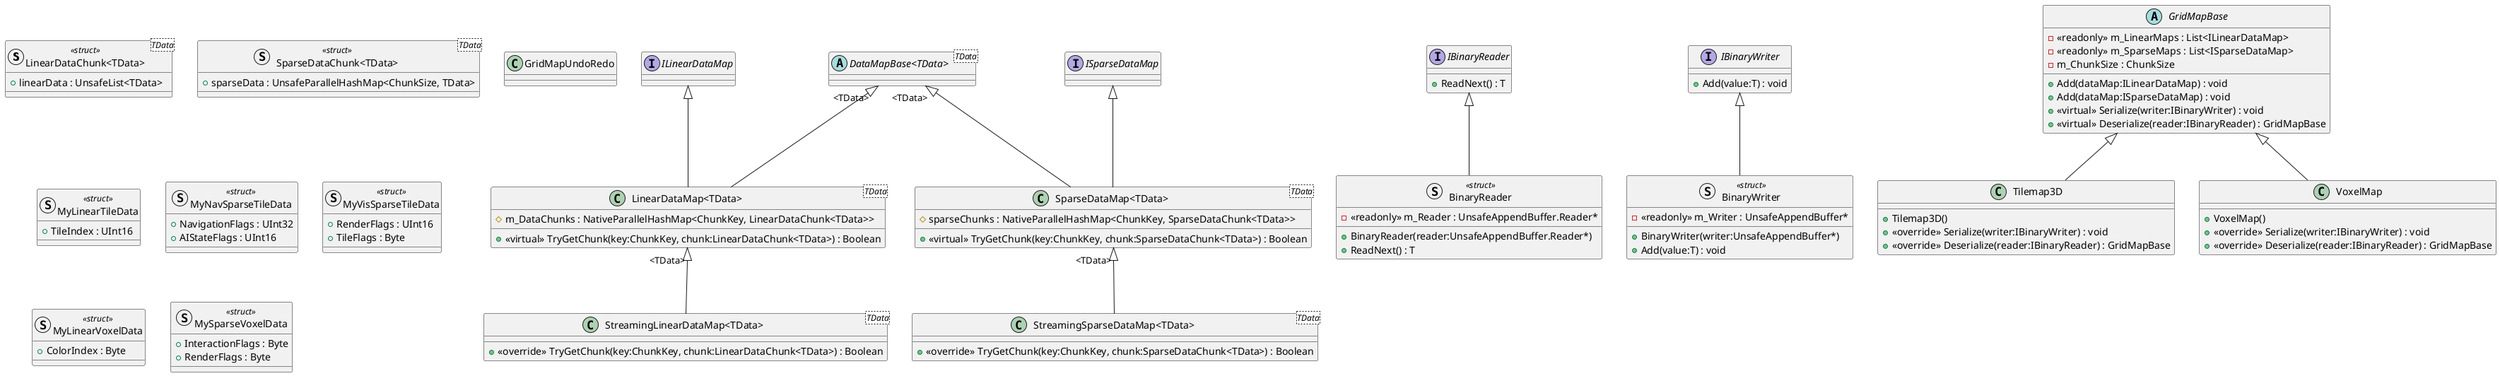 @startuml
struct "LinearDataChunk<TData>"<TData> <<struct>> {
    + linearData : UnsafeList<TData>
}
struct "SparseDataChunk<TData>"<TData> <<struct>> {
    + sparseData : UnsafeParallelHashMap<ChunkSize, TData>
}
interface ILinearDataMap {
}
interface ISparseDataMap {
}
abstract class "DataMapBase<TData>"<TData> {
}
class "LinearDataMap<TData>"<TData> {
    # m_DataChunks : NativeParallelHashMap<ChunkKey, LinearDataChunk<TData>>
    + <<virtual>> TryGetChunk(key:ChunkKey, chunk:LinearDataChunk<TData>) : Boolean
}
class "SparseDataMap<TData>"<TData> {
    # sparseChunks : NativeParallelHashMap<ChunkKey, SparseDataChunk<TData>>
    + <<virtual>> TryGetChunk(key:ChunkKey, chunk:SparseDataChunk<TData>) : Boolean
}
class "StreamingLinearDataMap<TData>"<TData> {
    + <<override>> TryGetChunk(key:ChunkKey, chunk:LinearDataChunk<TData>) : Boolean
}
class "StreamingSparseDataMap<TData>"<TData> {
    + <<override>> TryGetChunk(key:ChunkKey, chunk:SparseDataChunk<TData>) : Boolean
}
interface IBinaryReader {
    + ReadNext() : T
}
interface IBinaryWriter {
    + Add(value:T) : void
}
abstract class GridMapBase {
    - <<readonly>> m_LinearMaps : List<ILinearDataMap>
    - <<readonly>> m_SparseMaps : List<ISparseDataMap>
    - m_ChunkSize : ChunkSize
    + Add(dataMap:ILinearDataMap) : void
    + Add(dataMap:ISparseDataMap) : void
    + <<virtual>> Serialize(writer:IBinaryWriter) : void
    + <<virtual>> Deserialize(reader:IBinaryReader) : GridMapBase
}
class GridMapUndoRedo {
}
struct BinaryReader <<struct>> {
    - <<readonly>> m_Reader : UnsafeAppendBuffer.Reader*
    + BinaryReader(reader:UnsafeAppendBuffer.Reader*)
    + ReadNext() : T
}
struct BinaryWriter <<struct>> {
    - <<readonly>> m_Writer : UnsafeAppendBuffer*
    + BinaryWriter(writer:UnsafeAppendBuffer*)
    + Add(value:T) : void
}
struct MyLinearTileData <<struct>> {
    + TileIndex : UInt16
}
struct MyNavSparseTileData <<struct>> {
    + NavigationFlags : UInt32
    + AIStateFlags : UInt16
}
struct MyVisSparseTileData <<struct>> {
    + RenderFlags : UInt16
    + TileFlags : Byte
}
class Tilemap3D {
    + Tilemap3D()
    + <<override>> Serialize(writer:IBinaryWriter) : void
    + <<override>> Deserialize(reader:IBinaryReader) : GridMapBase
}
struct MyLinearVoxelData <<struct>> {
    + ColorIndex : Byte
}
struct MySparseVoxelData <<struct>> {
    + InteractionFlags : Byte
    + RenderFlags : Byte
}
class VoxelMap {
    + VoxelMap()
    + <<override>> Serialize(writer:IBinaryWriter) : void
    + <<override>> Deserialize(reader:IBinaryReader) : GridMapBase
}
"DataMapBase<TData>" "<TData>" <|-- "LinearDataMap<TData>"
ILinearDataMap <|-- "LinearDataMap<TData>"
"DataMapBase<TData>" "<TData>" <|-- "SparseDataMap<TData>"
ISparseDataMap <|-- "SparseDataMap<TData>"
"LinearDataMap<TData>" "<TData>" <|-- "StreamingLinearDataMap<TData>"
"SparseDataMap<TData>" "<TData>" <|-- "StreamingSparseDataMap<TData>"
IBinaryReader <|-- BinaryReader
IBinaryWriter <|-- BinaryWriter
GridMapBase <|-- Tilemap3D
GridMapBase <|-- VoxelMap
@enduml
